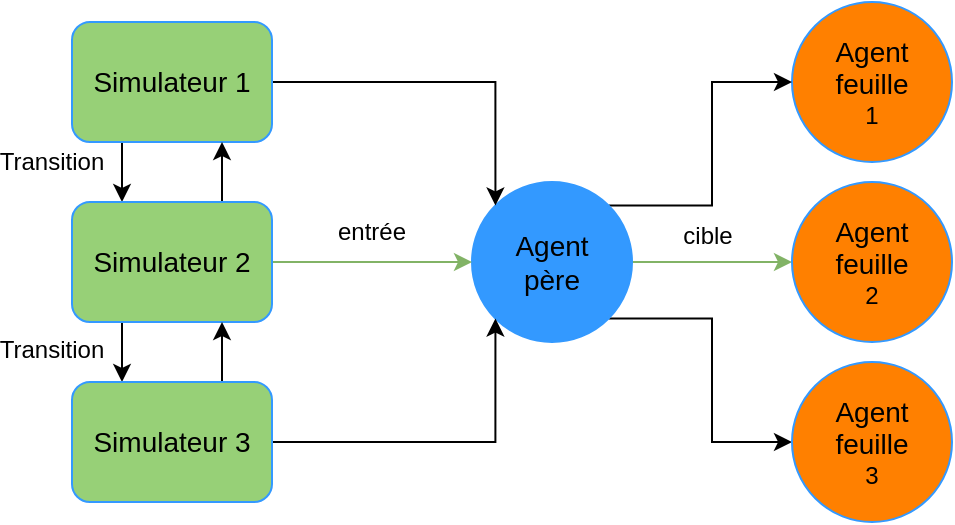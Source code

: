 <mxfile version="10.6.8" type="device"><diagram id="lExLXjc1cdtKiexNxYVn" name="Page-1"><mxGraphModel dx="1074" dy="598" grid="1" gridSize="10" guides="1" tooltips="1" connect="1" arrows="1" fold="1" page="1" pageScale="1" pageWidth="850" pageHeight="1100" math="0" shadow="0"><root><mxCell id="0"/><mxCell id="1" parent="0"/><mxCell id="lvxdYItzJVjIvdjhRI7E-17" value="&lt;div style=&quot;font-size: 14px&quot;&gt;&lt;font style=&quot;font-size: 14px&quot;&gt;Agent &lt;br&gt;&lt;/font&gt;&lt;/div&gt;&lt;div style=&quot;font-size: 14px&quot;&gt;&lt;font style=&quot;font-size: 14px&quot;&gt;feuille&lt;br&gt;&lt;/font&gt;&lt;/div&gt;1" style="ellipse;whiteSpace=wrap;html=1;aspect=fixed;strokeColor=#3399FF;fillColor=#FF8000;" vertex="1" parent="1"><mxGeometry x="560" y="140" width="80" height="80" as="geometry"/></mxCell><mxCell id="lvxdYItzJVjIvdjhRI7E-27" style="edgeStyle=orthogonalEdgeStyle;rounded=0;orthogonalLoop=1;jettySize=auto;html=1;exitX=1;exitY=0.5;exitDx=0;exitDy=0;entryX=0;entryY=0.5;entryDx=0;entryDy=0;fillColor=#d5e8d4;strokeColor=#82b366;" edge="1" parent="1" source="lvxdYItzJVjIvdjhRI7E-18" target="lvxdYItzJVjIvdjhRI7E-21"><mxGeometry relative="1" as="geometry"/></mxCell><mxCell id="lvxdYItzJVjIvdjhRI7E-28" style="edgeStyle=orthogonalEdgeStyle;rounded=0;orthogonalLoop=1;jettySize=auto;html=1;exitX=1;exitY=0;exitDx=0;exitDy=0;entryX=0;entryY=0.5;entryDx=0;entryDy=0;" edge="1" parent="1" source="lvxdYItzJVjIvdjhRI7E-18" target="lvxdYItzJVjIvdjhRI7E-17"><mxGeometry relative="1" as="geometry"/></mxCell><mxCell id="lvxdYItzJVjIvdjhRI7E-29" style="edgeStyle=orthogonalEdgeStyle;rounded=0;orthogonalLoop=1;jettySize=auto;html=1;exitX=1;exitY=1;exitDx=0;exitDy=0;entryX=0;entryY=0.5;entryDx=0;entryDy=0;" edge="1" parent="1" source="lvxdYItzJVjIvdjhRI7E-18" target="lvxdYItzJVjIvdjhRI7E-22"><mxGeometry relative="1" as="geometry"/></mxCell><mxCell id="lvxdYItzJVjIvdjhRI7E-18" value="&lt;div style=&quot;font-size: 14px&quot;&gt;&lt;font style=&quot;font-size: 14px&quot;&gt;Agent &lt;br&gt;&lt;/font&gt;&lt;/div&gt;&lt;div style=&quot;font-size: 14px&quot;&gt;&lt;font style=&quot;font-size: 14px&quot;&gt;père&lt;/font&gt;&lt;/div&gt;" style="ellipse;whiteSpace=wrap;html=1;aspect=fixed;strokeColor=#3399FF;fillColor=#3399FF;" vertex="1" parent="1"><mxGeometry x="400" y="230" width="80" height="80" as="geometry"/></mxCell><mxCell id="lvxdYItzJVjIvdjhRI7E-21" value="&lt;div style=&quot;font-size: 14px&quot;&gt;&lt;font style=&quot;font-size: 14px&quot;&gt;Agent&lt;/font&gt;&lt;/div&gt;&lt;div style=&quot;font-size: 14px&quot;&gt;&lt;font style=&quot;font-size: 14px&quot;&gt;feuille&lt;br&gt;&lt;/font&gt;&lt;/div&gt;2" style="ellipse;whiteSpace=wrap;html=1;aspect=fixed;strokeColor=#3399FF;fillColor=#FF8000;" vertex="1" parent="1"><mxGeometry x="560" y="230" width="80" height="80" as="geometry"/></mxCell><mxCell id="lvxdYItzJVjIvdjhRI7E-22" value="&lt;div style=&quot;font-size: 14px&quot;&gt;&lt;font style=&quot;font-size: 14px&quot;&gt;Agent&lt;/font&gt;&lt;/div&gt;&lt;div style=&quot;font-size: 14px&quot;&gt;&lt;font style=&quot;font-size: 14px&quot;&gt;feuille&lt;br&gt;&lt;/font&gt;&lt;/div&gt;3" style="ellipse;whiteSpace=wrap;html=1;aspect=fixed;strokeColor=#3399FF;fillColor=#FF8000;" vertex="1" parent="1"><mxGeometry x="560" y="320" width="80" height="80" as="geometry"/></mxCell><mxCell id="lvxdYItzJVjIvdjhRI7E-42" style="edgeStyle=orthogonalEdgeStyle;rounded=0;orthogonalLoop=1;jettySize=auto;html=1;exitX=1;exitY=0.5;exitDx=0;exitDy=0;entryX=0;entryY=0;entryDx=0;entryDy=0;" edge="1" parent="1" source="lvxdYItzJVjIvdjhRI7E-37" target="lvxdYItzJVjIvdjhRI7E-18"><mxGeometry relative="1" as="geometry"/></mxCell><mxCell id="lvxdYItzJVjIvdjhRI7E-43" style="edgeStyle=orthogonalEdgeStyle;rounded=0;orthogonalLoop=1;jettySize=auto;html=1;exitX=0.25;exitY=1;exitDx=0;exitDy=0;entryX=0.25;entryY=0;entryDx=0;entryDy=0;" edge="1" parent="1" source="lvxdYItzJVjIvdjhRI7E-37" target="lvxdYItzJVjIvdjhRI7E-38"><mxGeometry relative="1" as="geometry"/></mxCell><mxCell id="lvxdYItzJVjIvdjhRI7E-37" value="&lt;font style=&quot;font-size: 14px&quot;&gt;Simulateur 1&lt;/font&gt;" style="rounded=1;whiteSpace=wrap;html=1;strokeColor=#3399FF;fillColor=#97D077;" vertex="1" parent="1"><mxGeometry x="200" y="150" width="100" height="60" as="geometry"/></mxCell><mxCell id="lvxdYItzJVjIvdjhRI7E-41" style="edgeStyle=orthogonalEdgeStyle;rounded=0;orthogonalLoop=1;jettySize=auto;html=1;exitX=1;exitY=0.5;exitDx=0;exitDy=0;entryX=0;entryY=0.5;entryDx=0;entryDy=0;fillColor=#d5e8d4;strokeColor=#82b366;" edge="1" parent="1" source="lvxdYItzJVjIvdjhRI7E-38" target="lvxdYItzJVjIvdjhRI7E-18"><mxGeometry relative="1" as="geometry"/></mxCell><mxCell id="lvxdYItzJVjIvdjhRI7E-44" style="edgeStyle=orthogonalEdgeStyle;rounded=0;orthogonalLoop=1;jettySize=auto;html=1;exitX=0.75;exitY=0;exitDx=0;exitDy=0;entryX=0.75;entryY=1;entryDx=0;entryDy=0;" edge="1" parent="1" source="lvxdYItzJVjIvdjhRI7E-38" target="lvxdYItzJVjIvdjhRI7E-37"><mxGeometry relative="1" as="geometry"/></mxCell><mxCell id="lvxdYItzJVjIvdjhRI7E-45" style="edgeStyle=orthogonalEdgeStyle;rounded=0;orthogonalLoop=1;jettySize=auto;html=1;exitX=0.25;exitY=1;exitDx=0;exitDy=0;entryX=0.25;entryY=0;entryDx=0;entryDy=0;" edge="1" parent="1" source="lvxdYItzJVjIvdjhRI7E-38" target="lvxdYItzJVjIvdjhRI7E-39"><mxGeometry relative="1" as="geometry"/></mxCell><mxCell id="lvxdYItzJVjIvdjhRI7E-38" value="&lt;font style=&quot;font-size: 14px&quot;&gt;Simulateur 2&lt;br&gt;&lt;/font&gt;" style="rounded=1;whiteSpace=wrap;html=1;strokeColor=#3399FF;fillColor=#97D077;" vertex="1" parent="1"><mxGeometry x="200" y="240" width="100" height="60" as="geometry"/></mxCell><mxCell id="lvxdYItzJVjIvdjhRI7E-40" style="edgeStyle=orthogonalEdgeStyle;rounded=0;orthogonalLoop=1;jettySize=auto;html=1;exitX=1;exitY=0.5;exitDx=0;exitDy=0;entryX=0;entryY=1;entryDx=0;entryDy=0;" edge="1" parent="1" source="lvxdYItzJVjIvdjhRI7E-39" target="lvxdYItzJVjIvdjhRI7E-18"><mxGeometry relative="1" as="geometry"/></mxCell><mxCell id="lvxdYItzJVjIvdjhRI7E-46" style="edgeStyle=orthogonalEdgeStyle;rounded=0;orthogonalLoop=1;jettySize=auto;html=1;exitX=0.75;exitY=0;exitDx=0;exitDy=0;entryX=0.75;entryY=1;entryDx=0;entryDy=0;" edge="1" parent="1" source="lvxdYItzJVjIvdjhRI7E-39" target="lvxdYItzJVjIvdjhRI7E-38"><mxGeometry relative="1" as="geometry"/></mxCell><mxCell id="lvxdYItzJVjIvdjhRI7E-39" value="&lt;font style=&quot;font-size: 14px&quot;&gt;Simulateur 3&lt;br&gt;&lt;/font&gt;" style="rounded=1;whiteSpace=wrap;html=1;strokeColor=#3399FF;fillColor=#97D077;" vertex="1" parent="1"><mxGeometry x="200" y="330" width="100" height="60" as="geometry"/></mxCell><mxCell id="lvxdYItzJVjIvdjhRI7E-47" value="entrée" style="text;html=1;strokeColor=none;fillColor=none;align=center;verticalAlign=middle;whiteSpace=wrap;rounded=0;" vertex="1" parent="1"><mxGeometry x="330" y="245" width="40" height="20" as="geometry"/></mxCell><mxCell id="lvxdYItzJVjIvdjhRI7E-48" value="&lt;div&gt;cible&lt;/div&gt;" style="text;html=1;strokeColor=none;fillColor=none;align=center;verticalAlign=middle;whiteSpace=wrap;rounded=0;" vertex="1" parent="1"><mxGeometry x="498" y="247" width="40" height="20" as="geometry"/></mxCell><mxCell id="lvxdYItzJVjIvdjhRI7E-49" value="Transition" style="text;html=1;strokeColor=none;fillColor=none;align=center;verticalAlign=middle;whiteSpace=wrap;rounded=0;" vertex="1" parent="1"><mxGeometry x="170" y="210" width="40" height="20" as="geometry"/></mxCell><mxCell id="lvxdYItzJVjIvdjhRI7E-50" value="Transition" style="text;html=1;strokeColor=none;fillColor=none;align=center;verticalAlign=middle;whiteSpace=wrap;rounded=0;" vertex="1" parent="1"><mxGeometry x="170" y="304" width="40" height="20" as="geometry"/></mxCell></root></mxGraphModel></diagram></mxfile>